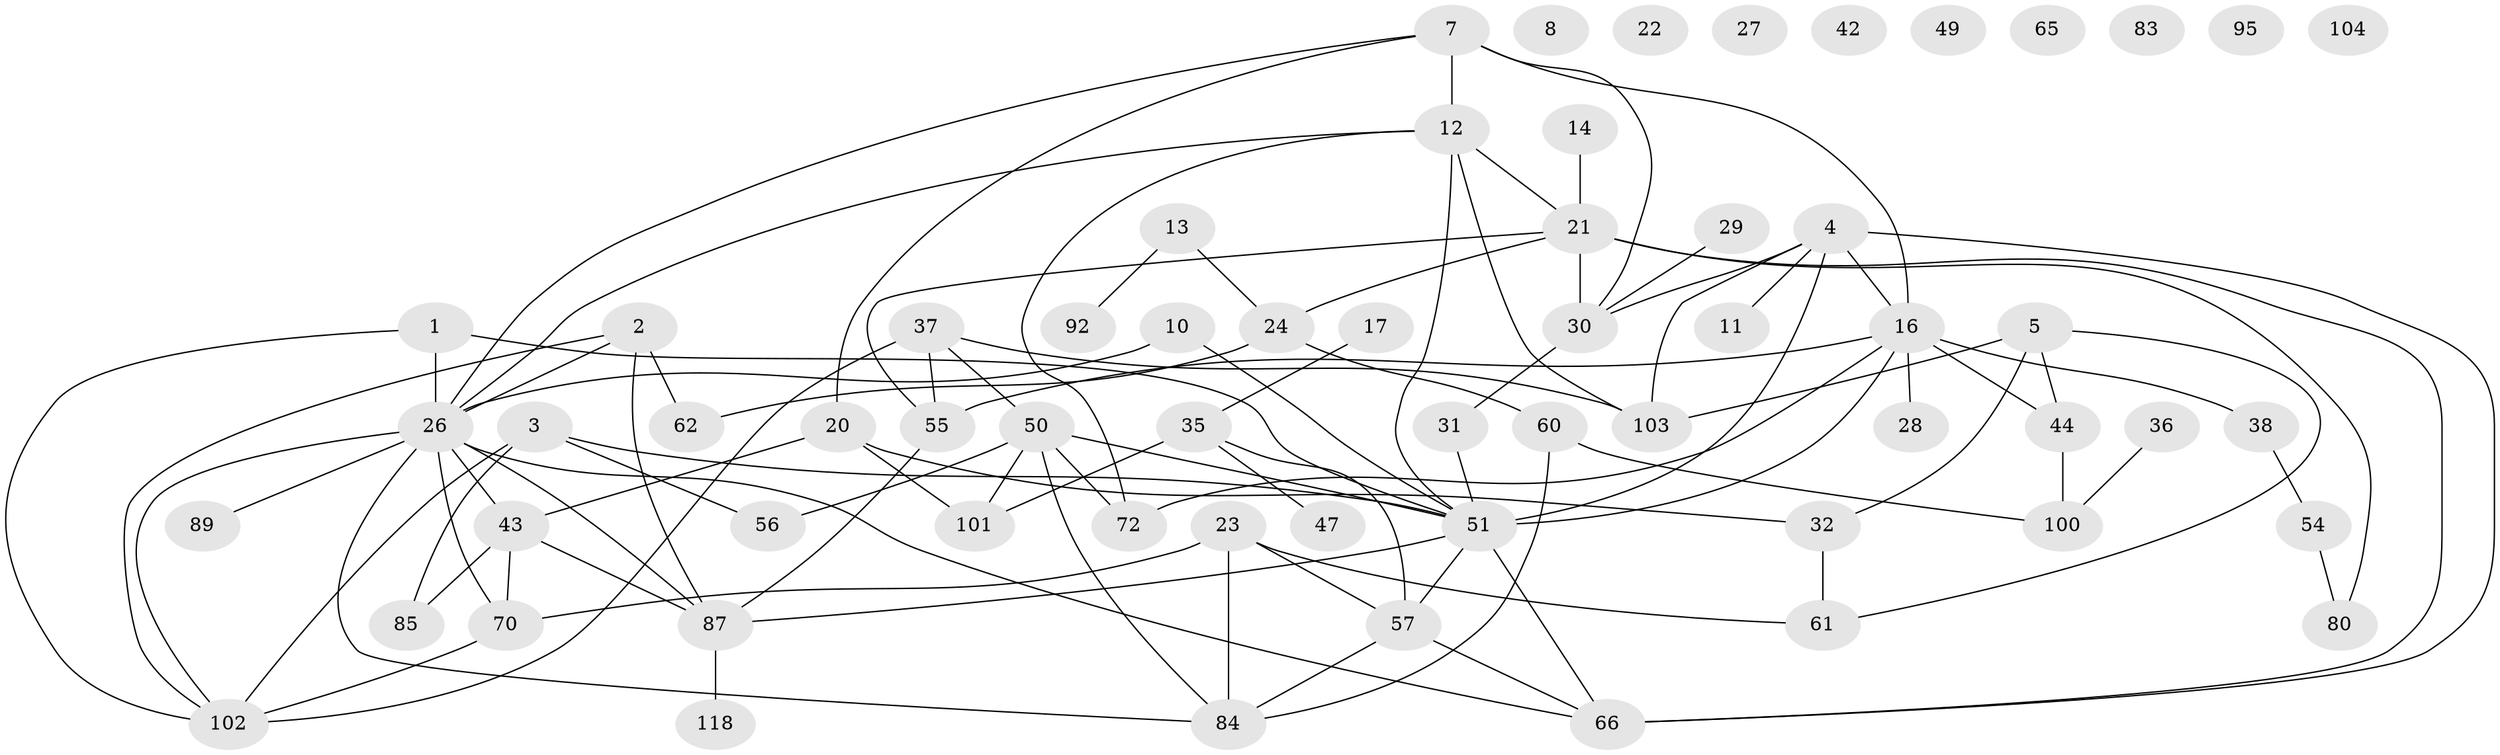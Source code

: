 // original degree distribution, {2: 0.272, 3: 0.224, 4: 0.096, 1: 0.176, 5: 0.112, 6: 0.048, 0: 0.064, 8: 0.008}
// Generated by graph-tools (version 1.1) at 2025/16/03/04/25 18:16:28]
// undirected, 62 vertices, 97 edges
graph export_dot {
graph [start="1"]
  node [color=gray90,style=filled];
  1 [super="+15"];
  2 [super="+77"];
  3 [super="+75+96"];
  4 [super="+33+9"];
  5 [super="+6+39"];
  7 [super="+124+111"];
  8 [super="+34"];
  10 [super="+76"];
  11;
  12 [super="+19"];
  13 [super="+71"];
  14;
  16 [super="+25+46"];
  17 [super="+67"];
  20 [super="+73"];
  21 [super="+121"];
  22;
  23 [super="+93+59"];
  24 [super="+107+40+81"];
  26 [super="+45"];
  27;
  28 [super="+117"];
  29;
  30 [super="+69+97+79"];
  31;
  32;
  35 [super="+123+91"];
  36;
  37 [super="+41"];
  38 [super="+74+94"];
  42;
  43 [super="+48+108"];
  44;
  47;
  49;
  50 [super="+53"];
  51 [super="+58"];
  54;
  55;
  56 [super="+88"];
  57 [super="+64"];
  60 [super="+63"];
  61;
  62 [super="+78"];
  65;
  66 [super="+106"];
  70 [super="+110"];
  72;
  80;
  83;
  84;
  85;
  87 [super="+105"];
  89;
  92;
  95;
  100;
  101;
  102;
  103;
  104;
  118 [super="+119"];
  1 -- 51;
  1 -- 102;
  1 -- 26 [weight=4];
  2 -- 26 [weight=2];
  2 -- 102;
  2 -- 87;
  2 -- 62;
  3 -- 102;
  3 -- 85;
  3 -- 56;
  3 -- 51;
  4 -- 16;
  4 -- 66;
  4 -- 51;
  4 -- 103;
  4 -- 11;
  4 -- 30;
  5 -- 32;
  5 -- 103;
  5 -- 61;
  5 -- 44;
  7 -- 16;
  7 -- 12;
  7 -- 30;
  7 -- 26;
  7 -- 20;
  10 -- 26;
  10 -- 51;
  12 -- 21;
  12 -- 103;
  12 -- 72;
  12 -- 26;
  12 -- 51;
  13 -- 92;
  13 -- 24;
  14 -- 21;
  16 -- 38;
  16 -- 55;
  16 -- 44 [weight=2];
  16 -- 51;
  16 -- 72;
  16 -- 28;
  17 -- 35;
  20 -- 32;
  20 -- 43;
  20 -- 101;
  21 -- 55;
  21 -- 80;
  21 -- 24;
  21 -- 30;
  21 -- 66;
  23 -- 84;
  23 -- 70;
  23 -- 57;
  23 -- 61;
  24 -- 62;
  24 -- 60;
  26 -- 70 [weight=2];
  26 -- 43 [weight=2];
  26 -- 102;
  26 -- 84;
  26 -- 87;
  26 -- 89;
  26 -- 66;
  29 -- 30;
  30 -- 31;
  31 -- 51;
  32 -- 61;
  35 -- 101;
  35 -- 47;
  35 -- 57;
  36 -- 100;
  37 -- 55;
  37 -- 102;
  37 -- 50;
  37 -- 103;
  38 -- 54;
  43 -- 85;
  43 -- 70;
  43 -- 87;
  44 -- 100;
  50 -- 72;
  50 -- 84;
  50 -- 101;
  50 -- 56;
  50 -- 51;
  51 -- 87;
  51 -- 57;
  51 -- 66;
  54 -- 80;
  55 -- 87;
  57 -- 66;
  57 -- 84;
  60 -- 100;
  60 -- 84;
  70 -- 102;
  87 -- 118;
}
